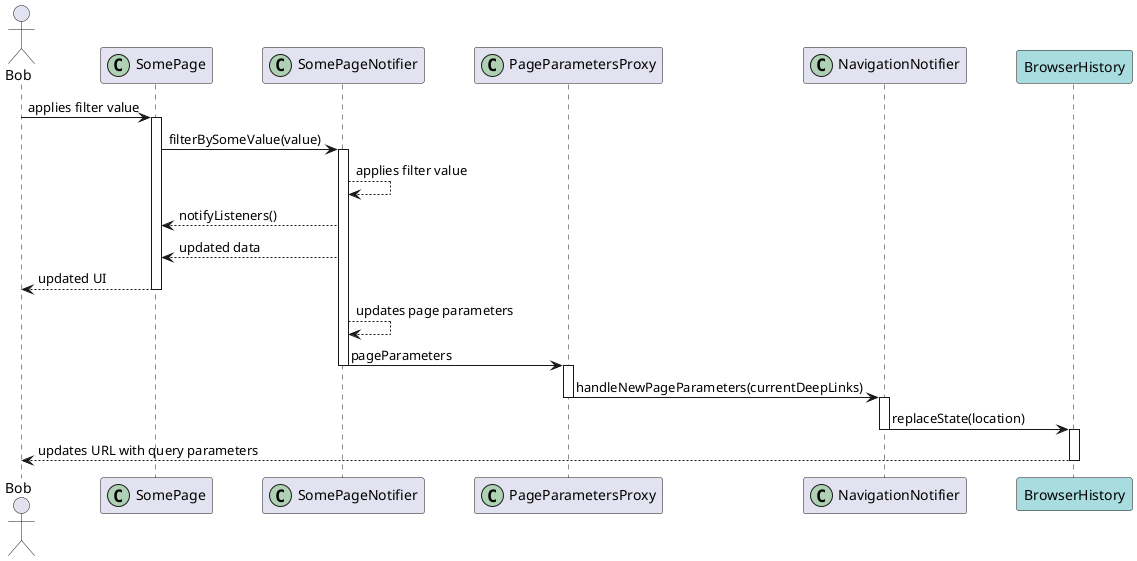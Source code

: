 @startuml updating_deep_links_sequence_diagram
skinparam ParticipantPadding 20
skinparam BoxPadding 10

actor Bob

participant SomePage << (C,#ADD1B2) >>
participant SomePageNotifier << (C,#ADD1B2) >>
participant PageParametersProxy << (C,#ADD1B2) >>
participant NavigationNotifier << (C,#ADD1B2) >>
participant BrowserHistory #A9DCDF

Bob -> SomePage : applies filter value
activate SomePage

SomePage -> SomePageNotifier : filterBySomeValue(value)
activate SomePageNotifier

SomePageNotifier --> SomePageNotifier : applies filter value
SomePageNotifier --> SomePage : notifyListeners()
SomePageNotifier --> SomePage : updated data
SomePage --> Bob : updated UI
deactivate SomePage

SomePageNotifier --> SomePageNotifier : updates page parameters

SomePageNotifier -> PageParametersProxy : pageParameters
deactivate SomePageNotifier
activate PageParametersProxy

PageParametersProxy -> NavigationNotifier : handleNewPageParameters(currentDeepLinks)
deactivate PageParametersProxy
activate NavigationNotifier

NavigationNotifier -> BrowserHistory : replaceState(location)
deactivate NavigationNotifier

activate BrowserHistory

BrowserHistory --> Bob : updates URL with query parameters
deactivate BrowserHistory

@enduml

